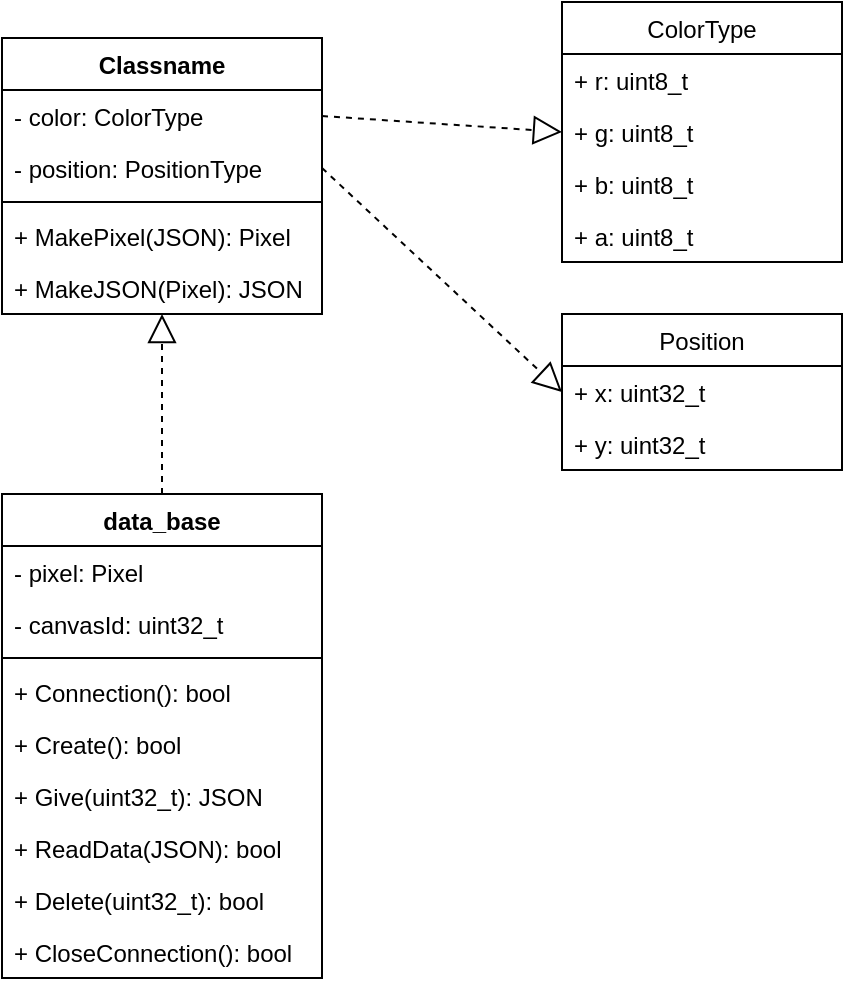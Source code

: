 <mxfile version="17.4.5" type="device"><diagram id="t_Ap_S0-dxH83dpx7Ekl" name="Page-1"><mxGraphModel dx="1422" dy="749" grid="1" gridSize="10" guides="1" tooltips="1" connect="1" arrows="1" fold="1" page="1" pageScale="1" pageWidth="850" pageHeight="1100" background="#ffffff" math="0" shadow="0"><root><mxCell id="0"/><mxCell id="1" parent="0"/><mxCell id="g2BNEkRVc1T_m_XCCzEJ-1" value="data_base" style="swimlane;fontStyle=1;align=center;verticalAlign=top;childLayout=stackLayout;horizontal=1;startSize=26;horizontalStack=0;resizeParent=1;resizeParentMax=0;resizeLast=0;collapsible=1;marginBottom=0;labelBackgroundColor=default;" parent="1" vertex="1"><mxGeometry x="260" y="370" width="160" height="242" as="geometry"/></mxCell><mxCell id="g2BNEkRVc1T_m_XCCzEJ-2" value="- pixel: Pixel" style="text;strokeColor=none;fillColor=none;align=left;verticalAlign=top;spacingLeft=4;spacingRight=4;overflow=hidden;rotatable=0;points=[[0,0.5],[1,0.5]];portConstraint=eastwest;labelBackgroundColor=default;" parent="g2BNEkRVc1T_m_XCCzEJ-1" vertex="1"><mxGeometry y="26" width="160" height="26" as="geometry"/></mxCell><mxCell id="X2Uf3sQ8lRbCVOxSJB7C-18" value="- canvasId: uint32_t" style="text;strokeColor=none;fillColor=none;align=left;verticalAlign=top;spacingLeft=4;spacingRight=4;overflow=hidden;rotatable=0;points=[[0,0.5],[1,0.5]];portConstraint=eastwest;labelBackgroundColor=default;" vertex="1" parent="g2BNEkRVc1T_m_XCCzEJ-1"><mxGeometry y="52" width="160" height="26" as="geometry"/></mxCell><mxCell id="g2BNEkRVc1T_m_XCCzEJ-3" value="" style="line;strokeWidth=1;fillColor=none;align=left;verticalAlign=middle;spacingTop=-1;spacingLeft=3;spacingRight=3;rotatable=0;labelPosition=right;points=[];portConstraint=eastwest;labelBackgroundColor=default;" parent="g2BNEkRVc1T_m_XCCzEJ-1" vertex="1"><mxGeometry y="78" width="160" height="8" as="geometry"/></mxCell><mxCell id="X2Uf3sQ8lRbCVOxSJB7C-12" value="+ Connection(): bool" style="text;strokeColor=none;fillColor=none;align=left;verticalAlign=top;spacingLeft=4;spacingRight=4;overflow=hidden;rotatable=0;points=[[0,0.5],[1,0.5]];portConstraint=eastwest;labelBackgroundColor=default;" vertex="1" parent="g2BNEkRVc1T_m_XCCzEJ-1"><mxGeometry y="86" width="160" height="26" as="geometry"/></mxCell><mxCell id="X2Uf3sQ8lRbCVOxSJB7C-15" value="+ Create(): bool" style="text;strokeColor=none;fillColor=none;align=left;verticalAlign=top;spacingLeft=4;spacingRight=4;overflow=hidden;rotatable=0;points=[[0,0.5],[1,0.5]];portConstraint=eastwest;labelBackgroundColor=default;" vertex="1" parent="g2BNEkRVc1T_m_XCCzEJ-1"><mxGeometry y="112" width="160" height="26" as="geometry"/></mxCell><mxCell id="X2Uf3sQ8lRbCVOxSJB7C-14" value="+ Give(uint32_t): JSON" style="text;strokeColor=none;fillColor=none;align=left;verticalAlign=top;spacingLeft=4;spacingRight=4;overflow=hidden;rotatable=0;points=[[0,0.5],[1,0.5]];portConstraint=eastwest;labelBackgroundColor=default;" vertex="1" parent="g2BNEkRVc1T_m_XCCzEJ-1"><mxGeometry y="138" width="160" height="26" as="geometry"/></mxCell><mxCell id="X2Uf3sQ8lRbCVOxSJB7C-13" value="+ ReadData(JSON): bool" style="text;strokeColor=none;fillColor=none;align=left;verticalAlign=top;spacingLeft=4;spacingRight=4;overflow=hidden;rotatable=0;points=[[0,0.5],[1,0.5]];portConstraint=eastwest;labelBackgroundColor=default;" vertex="1" parent="g2BNEkRVc1T_m_XCCzEJ-1"><mxGeometry y="164" width="160" height="26" as="geometry"/></mxCell><mxCell id="X2Uf3sQ8lRbCVOxSJB7C-16" value="+ Delete(uint32_t): bool" style="text;strokeColor=none;fillColor=none;align=left;verticalAlign=top;spacingLeft=4;spacingRight=4;overflow=hidden;rotatable=0;points=[[0,0.5],[1,0.5]];portConstraint=eastwest;labelBackgroundColor=default;" vertex="1" parent="g2BNEkRVc1T_m_XCCzEJ-1"><mxGeometry y="190" width="160" height="26" as="geometry"/></mxCell><mxCell id="X2Uf3sQ8lRbCVOxSJB7C-17" value="+ CloseConnection(): bool" style="text;strokeColor=none;fillColor=none;align=left;verticalAlign=top;spacingLeft=4;spacingRight=4;overflow=hidden;rotatable=0;points=[[0,0.5],[1,0.5]];portConstraint=eastwest;labelBackgroundColor=default;" vertex="1" parent="g2BNEkRVc1T_m_XCCzEJ-1"><mxGeometry y="216" width="160" height="26" as="geometry"/></mxCell><mxCell id="fWgVcjVHkfSEXZm42hP1-9" value="ColorType" style="swimlane;fontStyle=0;childLayout=stackLayout;horizontal=1;startSize=26;fillColor=none;horizontalStack=0;resizeParent=1;resizeParentMax=0;resizeLast=0;collapsible=1;marginBottom=0;labelBackgroundColor=default;" parent="1" vertex="1"><mxGeometry x="540" y="124" width="140" height="130" as="geometry"><mxRectangle x="815" y="600" width="90" height="26" as="alternateBounds"/></mxGeometry></mxCell><mxCell id="fWgVcjVHkfSEXZm42hP1-10" value="+ r: uint8_t" style="text;strokeColor=none;fillColor=none;align=left;verticalAlign=top;spacingLeft=4;spacingRight=4;overflow=hidden;rotatable=0;points=[[0,0.5],[1,0.5]];portConstraint=eastwest;labelBackgroundColor=default;" parent="fWgVcjVHkfSEXZm42hP1-9" vertex="1"><mxGeometry y="26" width="140" height="26" as="geometry"/></mxCell><mxCell id="fWgVcjVHkfSEXZm42hP1-11" value="+ g: uint8_t" style="text;strokeColor=none;fillColor=none;align=left;verticalAlign=top;spacingLeft=4;spacingRight=4;overflow=hidden;rotatable=0;points=[[0,0.5],[1,0.5]];portConstraint=eastwest;labelBackgroundColor=default;" parent="fWgVcjVHkfSEXZm42hP1-9" vertex="1"><mxGeometry y="52" width="140" height="26" as="geometry"/></mxCell><mxCell id="fWgVcjVHkfSEXZm42hP1-12" value="+ b: uint8_t" style="text;strokeColor=none;fillColor=none;align=left;verticalAlign=top;spacingLeft=4;spacingRight=4;overflow=hidden;rotatable=0;points=[[0,0.5],[1,0.5]];portConstraint=eastwest;labelBackgroundColor=default;" parent="fWgVcjVHkfSEXZm42hP1-9" vertex="1"><mxGeometry y="78" width="140" height="26" as="geometry"/></mxCell><mxCell id="fWgVcjVHkfSEXZm42hP1-14" value="+ a: uint8_t" style="text;strokeColor=none;fillColor=none;align=left;verticalAlign=top;spacingLeft=4;spacingRight=4;overflow=hidden;rotatable=0;points=[[0,0.5],[1,0.5]];portConstraint=eastwest;labelBackgroundColor=default;" parent="fWgVcjVHkfSEXZm42hP1-9" vertex="1"><mxGeometry y="104" width="140" height="26" as="geometry"/></mxCell><mxCell id="fWgVcjVHkfSEXZm42hP1-15" value="Position" style="swimlane;fontStyle=0;childLayout=stackLayout;horizontal=1;startSize=26;fillColor=none;horizontalStack=0;resizeParent=1;resizeParentMax=0;resizeLast=0;collapsible=1;marginBottom=0;labelBackgroundColor=default;" parent="1" vertex="1"><mxGeometry x="540" y="280" width="140" height="78" as="geometry"/></mxCell><mxCell id="fWgVcjVHkfSEXZm42hP1-16" value="+ x: uint32_t" style="text;strokeColor=none;fillColor=none;align=left;verticalAlign=top;spacingLeft=4;spacingRight=4;overflow=hidden;rotatable=0;points=[[0,0.5],[1,0.5]];portConstraint=eastwest;labelBackgroundColor=default;" parent="fWgVcjVHkfSEXZm42hP1-15" vertex="1"><mxGeometry y="26" width="140" height="26" as="geometry"/></mxCell><mxCell id="fWgVcjVHkfSEXZm42hP1-17" value="+ y: uint32_t" style="text;strokeColor=none;fillColor=none;align=left;verticalAlign=top;spacingLeft=4;spacingRight=4;overflow=hidden;rotatable=0;points=[[0,0.5],[1,0.5]];portConstraint=eastwest;labelBackgroundColor=default;" parent="fWgVcjVHkfSEXZm42hP1-15" vertex="1"><mxGeometry y="52" width="140" height="26" as="geometry"/></mxCell><mxCell id="X2Uf3sQ8lRbCVOxSJB7C-1" value="Classname" style="swimlane;fontStyle=1;align=center;verticalAlign=top;childLayout=stackLayout;horizontal=1;startSize=26;horizontalStack=0;resizeParent=1;resizeParentMax=0;resizeLast=0;collapsible=1;marginBottom=0;labelBackgroundColor=default;" vertex="1" parent="1"><mxGeometry x="260" y="142" width="160" height="138" as="geometry"/></mxCell><mxCell id="X2Uf3sQ8lRbCVOxSJB7C-8" value="- color: ColorType" style="text;strokeColor=none;fillColor=none;align=left;verticalAlign=top;spacingLeft=4;spacingRight=4;overflow=hidden;rotatable=0;points=[[0,0.5],[1,0.5]];portConstraint=eastwest;labelBackgroundColor=default;" vertex="1" parent="X2Uf3sQ8lRbCVOxSJB7C-1"><mxGeometry y="26" width="160" height="26" as="geometry"/></mxCell><mxCell id="X2Uf3sQ8lRbCVOxSJB7C-9" value="- position: PositionType" style="text;strokeColor=none;fillColor=none;align=left;verticalAlign=top;spacingLeft=4;spacingRight=4;overflow=hidden;rotatable=0;points=[[0,0.5],[1,0.5]];portConstraint=eastwest;labelBackgroundColor=default;" vertex="1" parent="X2Uf3sQ8lRbCVOxSJB7C-1"><mxGeometry y="52" width="160" height="26" as="geometry"/></mxCell><mxCell id="X2Uf3sQ8lRbCVOxSJB7C-3" value="" style="line;strokeWidth=1;fillColor=none;align=left;verticalAlign=middle;spacingTop=-1;spacingLeft=3;spacingRight=3;rotatable=0;labelPosition=right;points=[];portConstraint=eastwest;labelBackgroundColor=default;" vertex="1" parent="X2Uf3sQ8lRbCVOxSJB7C-1"><mxGeometry y="78" width="160" height="8" as="geometry"/></mxCell><mxCell id="X2Uf3sQ8lRbCVOxSJB7C-2" value="+ MakePixel(JSON): Pixel" style="text;strokeColor=none;fillColor=none;align=left;verticalAlign=top;spacingLeft=4;spacingRight=4;overflow=hidden;rotatable=0;points=[[0,0.5],[1,0.5]];portConstraint=eastwest;labelBackgroundColor=default;" vertex="1" parent="X2Uf3sQ8lRbCVOxSJB7C-1"><mxGeometry y="86" width="160" height="26" as="geometry"/></mxCell><mxCell id="X2Uf3sQ8lRbCVOxSJB7C-5" value="+ MakeJSON(Pixel): JSON" style="text;strokeColor=none;fillColor=none;align=left;verticalAlign=top;spacingLeft=4;spacingRight=4;overflow=hidden;rotatable=0;points=[[0,0.5],[1,0.5]];portConstraint=eastwest;labelBackgroundColor=default;" vertex="1" parent="X2Uf3sQ8lRbCVOxSJB7C-1"><mxGeometry y="112" width="160" height="26" as="geometry"/></mxCell><mxCell id="X2Uf3sQ8lRbCVOxSJB7C-10" value="" style="endArrow=block;dashed=1;endFill=0;endSize=12;html=1;rounded=0;exitX=1;exitY=0.5;exitDx=0;exitDy=0;entryX=0;entryY=0.5;entryDx=0;entryDy=0;labelBackgroundColor=default;" edge="1" parent="1" source="X2Uf3sQ8lRbCVOxSJB7C-8" target="fWgVcjVHkfSEXZm42hP1-11"><mxGeometry width="160" relative="1" as="geometry"><mxPoint x="340" y="420" as="sourcePoint"/><mxPoint x="500" y="420" as="targetPoint"/></mxGeometry></mxCell><mxCell id="X2Uf3sQ8lRbCVOxSJB7C-11" value="" style="endArrow=block;dashed=1;endFill=0;endSize=12;html=1;rounded=0;exitX=1;exitY=0.5;exitDx=0;exitDy=0;entryX=0;entryY=0.5;entryDx=0;entryDy=0;labelBackgroundColor=default;" edge="1" parent="1" source="X2Uf3sQ8lRbCVOxSJB7C-9" target="fWgVcjVHkfSEXZm42hP1-16"><mxGeometry width="160" relative="1" as="geometry"><mxPoint x="340" y="420" as="sourcePoint"/><mxPoint x="500" y="420" as="targetPoint"/></mxGeometry></mxCell><mxCell id="X2Uf3sQ8lRbCVOxSJB7C-19" value="" style="endArrow=block;dashed=1;endFill=0;endSize=12;html=1;rounded=0;exitX=0.5;exitY=0;exitDx=0;exitDy=0;entryX=0.5;entryY=1;entryDx=0;entryDy=0;labelBackgroundColor=default;" edge="1" parent="1" source="g2BNEkRVc1T_m_XCCzEJ-1" target="X2Uf3sQ8lRbCVOxSJB7C-1"><mxGeometry width="160" relative="1" as="geometry"><mxPoint x="340" y="450" as="sourcePoint"/><mxPoint x="500" y="450" as="targetPoint"/></mxGeometry></mxCell></root></mxGraphModel></diagram></mxfile>